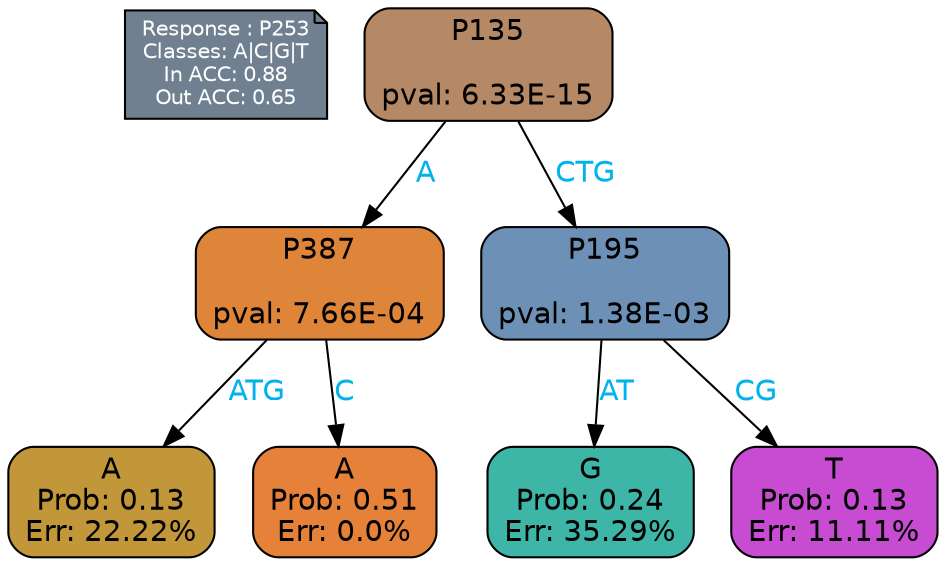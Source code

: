 digraph Tree {
node [shape=box, style="filled, rounded", color="black", fontname=helvetica] ;
graph [ranksep=equally, splines=polylines, bgcolor=transparent, dpi=600] ;
edge [fontname=helvetica] ;
LEGEND [label="Response : P253
Classes: A|C|G|T
In ACC: 0.88
Out ACC: 0.65
",shape=note,align=left,style=filled,fillcolor="slategray",fontcolor="white",fontsize=10];1 [label="P135

pval: 6.33E-15", fillcolor="#b58966"] ;
2 [label="P387

pval: 7.66E-04", fillcolor="#de8539"] ;
3 [label="A
Prob: 0.13
Err: 22.22%", fillcolor="#c19739"] ;
4 [label="A
Prob: 0.51
Err: 0.0%", fillcolor="#e58139"] ;
5 [label="P195

pval: 1.38E-03", fillcolor="#6d91b6"] ;
6 [label="G
Prob: 0.24
Err: 35.29%", fillcolor="#3db6a8"] ;
7 [label="T
Prob: 0.13
Err: 11.11%", fillcolor="#c74cd1"] ;
1 -> 2 [label="A",fontcolor=deepskyblue2] ;
1 -> 5 [label="CTG",fontcolor=deepskyblue2] ;
2 -> 3 [label="ATG",fontcolor=deepskyblue2] ;
2 -> 4 [label="C",fontcolor=deepskyblue2] ;
5 -> 6 [label="AT",fontcolor=deepskyblue2] ;
5 -> 7 [label="CG",fontcolor=deepskyblue2] ;
{rank = same; 3;4;6;7;}{rank = same; LEGEND;1;}}